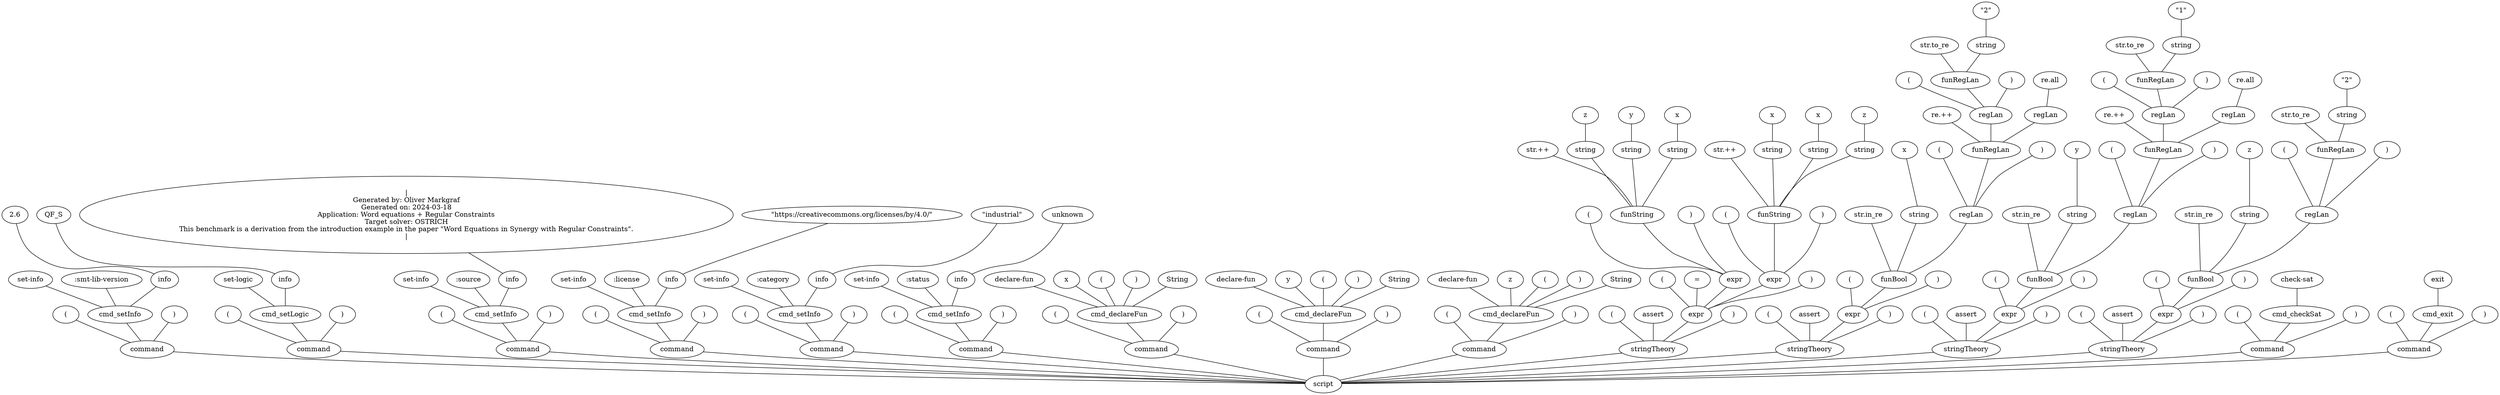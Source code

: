 graph {
	n0[label="script"];
	n1 -- n0;
	n1 [label="command"];
	n2 -- n1;
	n2 [label="("];
	n3 -- n1;
	n3 [label="cmd_setInfo"];
	n4 -- n3;
	n4 [label="set-info"];
	n5 -- n3;
	n5 [label="\:smt-lib-version"];
	n6 -- n3;
	n6 [label="info"];
	n7 -- n6;
	n7 [label="2.6"];
	n8 -- n1;
	n8 [label=")"];
	n9 -- n0;
	n9 [label="command"];
	n10 -- n9;
	n10 [label="("];
	n11 -- n9;
	n11 [label="cmd_setLogic"];
	n12 -- n11;
	n12 [label="set-logic"];
	n13 -- n11;
	n13 [label="info"];
	n14 -- n13;
	n14 [label="QF_S"];
	n15 -- n9;
	n15 [label=")"];
	n16 -- n0;
	n16 [label="command"];
	n17 -- n16;
	n17 [label="("];
	n18 -- n16;
	n18 [label="cmd_setInfo"];
	n19 -- n18;
	n19 [label="set-info"];
	n20 -- n18;
	n20 [label="\:source"];
	n21 -- n18;
	n21 [label="info"];
	n22 -- n21;
	n22 [label="|
Generated by\: Oliver Markgraf
Generated on\: 2024-03-18
Application\: Word equations + Regular Constraints
Target solver\: OSTRICH
This benchmark is a derivation from the introduction example in the paper \"Word Equations in Synergy with Regular Constraints\".
|"];
	n23 -- n16;
	n23 [label=")"];
	n24 -- n0;
	n24 [label="command"];
	n25 -- n24;
	n25 [label="("];
	n26 -- n24;
	n26 [label="cmd_setInfo"];
	n27 -- n26;
	n27 [label="set-info"];
	n28 -- n26;
	n28 [label="\:license"];
	n29 -- n26;
	n29 [label="info"];
	n30 -- n29;
	n30 [label="\"https\://creativecommons.org/licenses/by/4.0/\""];
	n31 -- n24;
	n31 [label=")"];
	n32 -- n0;
	n32 [label="command"];
	n33 -- n32;
	n33 [label="("];
	n34 -- n32;
	n34 [label="cmd_setInfo"];
	n35 -- n34;
	n35 [label="set-info"];
	n36 -- n34;
	n36 [label="\:category"];
	n37 -- n34;
	n37 [label="info"];
	n38 -- n37;
	n38 [label="\"industrial\""];
	n39 -- n32;
	n39 [label=")"];
	n40 -- n0;
	n40 [label="command"];
	n41 -- n40;
	n41 [label="("];
	n42 -- n40;
	n42 [label="cmd_setInfo"];
	n43 -- n42;
	n43 [label="set-info"];
	n44 -- n42;
	n44 [label="\:status"];
	n45 -- n42;
	n45 [label="info"];
	n46 -- n45;
	n46 [label="unknown"];
	n47 -- n40;
	n47 [label=")"];
	n48 -- n0;
	n48 [label="command"];
	n49 -- n48;
	n49 [label="("];
	n50 -- n48;
	n50 [label="cmd_declareFun"];
	n51 -- n50;
	n51 [label="declare-fun"];
	n52 -- n50;
	n52 [label="x"];
	n53 -- n50;
	n53 [label="("];
	n54 -- n50;
	n54 [label=")"];
	n55 -- n50;
	n55 [label="String"];
	n56 -- n48;
	n56 [label=")"];
	n57 -- n0;
	n57 [label="command"];
	n58 -- n57;
	n58 [label="("];
	n59 -- n57;
	n59 [label="cmd_declareFun"];
	n60 -- n59;
	n60 [label="declare-fun"];
	n61 -- n59;
	n61 [label="y"];
	n62 -- n59;
	n62 [label="("];
	n63 -- n59;
	n63 [label=")"];
	n64 -- n59;
	n64 [label="String"];
	n65 -- n57;
	n65 [label=")"];
	n66 -- n0;
	n66 [label="command"];
	n67 -- n66;
	n67 [label="("];
	n68 -- n66;
	n68 [label="cmd_declareFun"];
	n69 -- n68;
	n69 [label="declare-fun"];
	n70 -- n68;
	n70 [label="z"];
	n71 -- n68;
	n71 [label="("];
	n72 -- n68;
	n72 [label=")"];
	n73 -- n68;
	n73 [label="String"];
	n74 -- n66;
	n74 [label=")"];
	n75 -- n0;
	n75 [label="stringTheory"];
	n76 -- n75;
	n76 [label="("];
	n77 -- n75;
	n77 [label="assert"];
	n78 -- n75;
	n78 [label="expr"];
	n79 -- n78;
	n79 [label="("];
	n80 -- n78;
	n80 [label="="];
	n81 -- n78;
	n81 [label="expr"];
	n82 -- n81;
	n82 [label="("];
	n83 -- n81;
	n83 [label="funString"];
	n84 -- n83;
	n84 [label="str.++"];
	n85 -- n83;
	n85 [label="string"];
	n86 -- n85;
	n86 [label="z"];
	n87 -- n83;
	n87 [label="string"];
	n88 -- n87;
	n88 [label="y"];
	n89 -- n83;
	n89 [label="string"];
	n90 -- n89;
	n90 [label="x"];
	n91 -- n81;
	n91 [label=")"];
	n92 -- n78;
	n92 [label="expr"];
	n93 -- n92;
	n93 [label="("];
	n94 -- n92;
	n94 [label="funString"];
	n95 -- n94;
	n95 [label="str.++"];
	n96 -- n94;
	n96 [label="string"];
	n97 -- n96;
	n97 [label="x"];
	n98 -- n94;
	n98 [label="string"];
	n99 -- n98;
	n99 [label="x"];
	n100 -- n94;
	n100 [label="string"];
	n101 -- n100;
	n101 [label="z"];
	n102 -- n92;
	n102 [label=")"];
	n103 -- n78;
	n103 [label=")"];
	n104 -- n75;
	n104 [label=")"];
	n105 -- n0;
	n105 [label="stringTheory"];
	n106 -- n105;
	n106 [label="("];
	n107 -- n105;
	n107 [label="assert"];
	n108 -- n105;
	n108 [label="expr"];
	n109 -- n108;
	n109 [label="("];
	n110 -- n108;
	n110 [label="funBool"];
	n111 -- n110;
	n111 [label="str.in_re"];
	n112 -- n110;
	n112 [label="string"];
	n113 -- n112;
	n113 [label="x"];
	n114 -- n110;
	n114 [label="regLan"];
	n115 -- n114;
	n115 [label="("];
	n116 -- n114;
	n116 [label="funRegLan"];
	n117 -- n116;
	n117 [label="re.++"];
	n118 -- n116;
	n118 [label="regLan"];
	n119 -- n118;
	n119 [label="("];
	n120 -- n118;
	n120 [label="funRegLan"];
	n121 -- n120;
	n121 [label="str.to_re"];
	n122 -- n120;
	n122 [label="string"];
	n123 -- n122;
	n123 [label="\"2\""];
	n124 -- n118;
	n124 [label=")"];
	n125 -- n116;
	n125 [label="regLan"];
	n126 -- n125;
	n126 [label="re.all"];
	n127 -- n114;
	n127 [label=")"];
	n128 -- n108;
	n128 [label=")"];
	n129 -- n105;
	n129 [label=")"];
	n130 -- n0;
	n130 [label="stringTheory"];
	n131 -- n130;
	n131 [label="("];
	n132 -- n130;
	n132 [label="assert"];
	n133 -- n130;
	n133 [label="expr"];
	n134 -- n133;
	n134 [label="("];
	n135 -- n133;
	n135 [label="funBool"];
	n136 -- n135;
	n136 [label="str.in_re"];
	n137 -- n135;
	n137 [label="string"];
	n138 -- n137;
	n138 [label="y"];
	n139 -- n135;
	n139 [label="regLan"];
	n140 -- n139;
	n140 [label="("];
	n141 -- n139;
	n141 [label="funRegLan"];
	n142 -- n141;
	n142 [label="re.++"];
	n143 -- n141;
	n143 [label="regLan"];
	n144 -- n143;
	n144 [label="("];
	n145 -- n143;
	n145 [label="funRegLan"];
	n146 -- n145;
	n146 [label="str.to_re"];
	n147 -- n145;
	n147 [label="string"];
	n148 -- n147;
	n148 [label="\"1\""];
	n149 -- n143;
	n149 [label=")"];
	n150 -- n141;
	n150 [label="regLan"];
	n151 -- n150;
	n151 [label="re.all"];
	n152 -- n139;
	n152 [label=")"];
	n153 -- n133;
	n153 [label=")"];
	n154 -- n130;
	n154 [label=")"];
	n155 -- n0;
	n155 [label="stringTheory"];
	n156 -- n155;
	n156 [label="("];
	n157 -- n155;
	n157 [label="assert"];
	n158 -- n155;
	n158 [label="expr"];
	n159 -- n158;
	n159 [label="("];
	n160 -- n158;
	n160 [label="funBool"];
	n161 -- n160;
	n161 [label="str.in_re"];
	n162 -- n160;
	n162 [label="string"];
	n163 -- n162;
	n163 [label="z"];
	n164 -- n160;
	n164 [label="regLan"];
	n165 -- n164;
	n165 [label="("];
	n166 -- n164;
	n166 [label="funRegLan"];
	n167 -- n166;
	n167 [label="str.to_re"];
	n168 -- n166;
	n168 [label="string"];
	n169 -- n168;
	n169 [label="\"2\""];
	n170 -- n164;
	n170 [label=")"];
	n171 -- n158;
	n171 [label=")"];
	n172 -- n155;
	n172 [label=")"];
	n173 -- n0;
	n173 [label="command"];
	n174 -- n173;
	n174 [label="("];
	n175 -- n173;
	n175 [label="cmd_checkSat"];
	n176 -- n175;
	n176 [label="check-sat"];
	n177 -- n173;
	n177 [label=")"];
	n178 -- n0;
	n178 [label="command"];
	n179 -- n178;
	n179 [label="("];
	n180 -- n178;
	n180 [label="cmd_exit"];
	n181 -- n180;
	n181 [label="exit"];
	n182 -- n178;
	n182 [label=")"];
}
